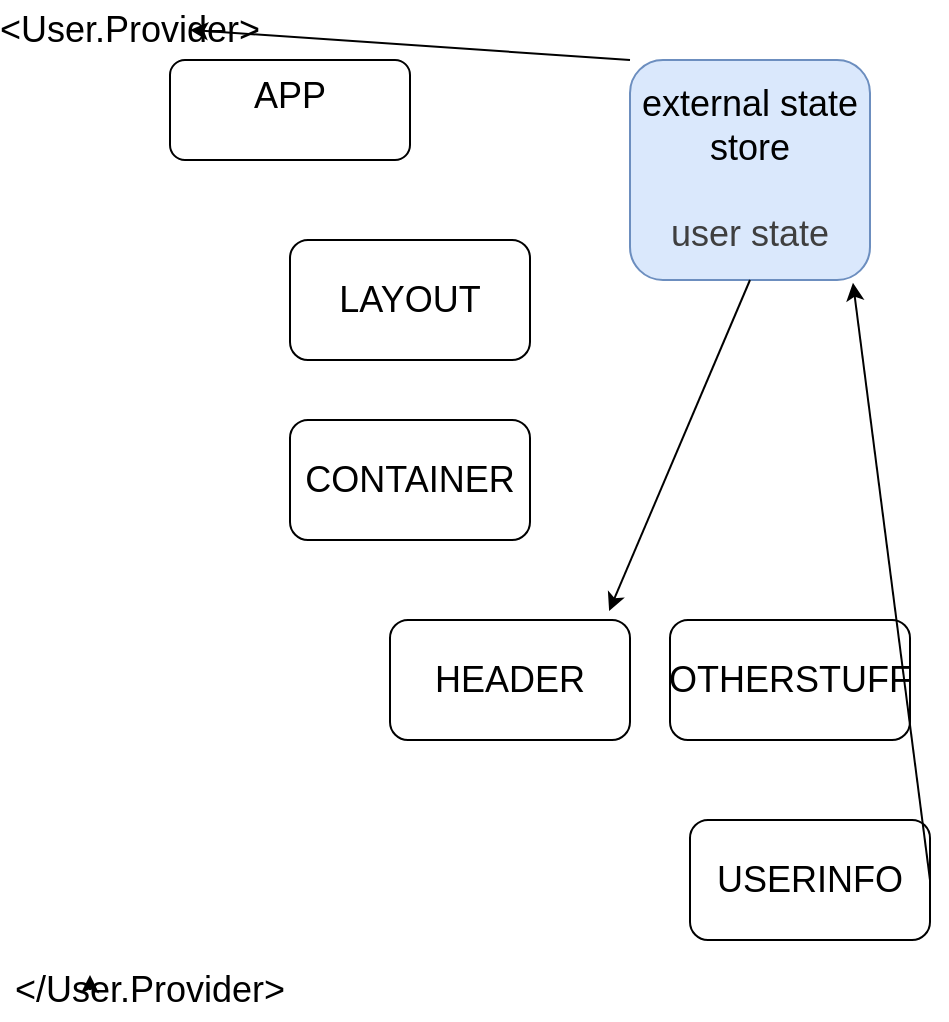 <mxfile>
    <diagram id="uZ76RgAsxSDUvNtUHSgS" name="Page-1">
        <mxGraphModel dx="542" dy="525" grid="1" gridSize="10" guides="1" tooltips="1" connect="1" arrows="1" fold="1" page="1" pageScale="1" pageWidth="827" pageHeight="1169" math="0" shadow="0">
            <root>
                <mxCell id="0"/>
                <mxCell id="1" parent="0"/>
                <mxCell id="2" value="&lt;font style=&quot;font-size: 18px;&quot;&gt;LAYOUT&lt;/font&gt;" style="rounded=1;whiteSpace=wrap;html=1;" vertex="1" parent="1">
                    <mxGeometry x="170" y="130" width="120" height="60" as="geometry"/>
                </mxCell>
                <mxCell id="3" value="&lt;font style=&quot;font-size: 18px;&quot;&gt;APP&lt;/font&gt;&lt;div&gt;&lt;br&gt;&lt;/div&gt;" style="rounded=1;whiteSpace=wrap;html=1;" vertex="1" parent="1">
                    <mxGeometry x="110" y="40" width="120" height="50" as="geometry"/>
                </mxCell>
                <mxCell id="4" value="&lt;span style=&quot;font-size: 18px;&quot;&gt;CONTAINER&lt;/span&gt;" style="rounded=1;whiteSpace=wrap;html=1;" vertex="1" parent="1">
                    <mxGeometry x="170" y="220" width="120" height="60" as="geometry"/>
                </mxCell>
                <mxCell id="5" value="&lt;font style=&quot;font-size: 18px;&quot;&gt;HEADER&lt;/font&gt;" style="rounded=1;whiteSpace=wrap;html=1;" vertex="1" parent="1">
                    <mxGeometry x="220" y="320" width="120" height="60" as="geometry"/>
                </mxCell>
                <mxCell id="6" value="&lt;font style=&quot;font-size: 18px;&quot;&gt;USERINFO&lt;/font&gt;" style="rounded=1;whiteSpace=wrap;html=1;" vertex="1" parent="1">
                    <mxGeometry x="370" y="420" width="120" height="60" as="geometry"/>
                </mxCell>
                <mxCell id="18" style="edgeStyle=none;html=1;exitX=0;exitY=0;exitDx=0;exitDy=0;entryX=1;entryY=0.5;entryDx=0;entryDy=0;" edge="1" parent="1" source="12" target="16">
                    <mxGeometry relative="1" as="geometry">
                        <mxPoint x="150" y="20" as="targetPoint"/>
                    </mxGeometry>
                </mxCell>
                <mxCell id="12" value="&lt;span style=&quot;font-size: 18px;&quot;&gt;external state store&lt;/span&gt;&lt;div&gt;&lt;span style=&quot;font-size: 18px;&quot;&gt;&lt;br&gt;&lt;/span&gt;&lt;/div&gt;&lt;div&gt;&lt;span style=&quot;color: rgb(63, 63, 63); font-size: 18px;&quot;&gt;user state&lt;/span&gt;&lt;span style=&quot;font-size: 18px;&quot;&gt;&lt;/span&gt;&lt;/div&gt;" style="rounded=1;whiteSpace=wrap;html=1;fillColor=#dae8fc;strokeColor=#6c8ebf;" vertex="1" parent="1">
                    <mxGeometry x="340" y="40" width="120" height="110" as="geometry"/>
                </mxCell>
                <mxCell id="13" value="&lt;font style=&quot;font-size: 18px;&quot;&gt;OTHERSTUFF&lt;/font&gt;" style="rounded=1;whiteSpace=wrap;html=1;" vertex="1" parent="1">
                    <mxGeometry x="360" y="320" width="120" height="60" as="geometry"/>
                </mxCell>
                <mxCell id="16" value="&lt;font style=&quot;font-size: 18px;&quot;&gt;&amp;lt;User.Provider&amp;gt;&lt;/font&gt;" style="text;strokeColor=none;align=center;fillColor=none;html=1;verticalAlign=middle;whiteSpace=wrap;rounded=0;" vertex="1" parent="1">
                    <mxGeometry x="60" y="10" width="60" height="30" as="geometry"/>
                </mxCell>
                <mxCell id="17" value="&lt;font style=&quot;font-size: 18px;&quot;&gt;&amp;lt;/User.Provider&amp;gt;&lt;/font&gt;" style="text;strokeColor=none;align=center;fillColor=none;html=1;verticalAlign=middle;whiteSpace=wrap;rounded=0;" vertex="1" parent="1">
                    <mxGeometry x="70" y="490" width="60" height="30" as="geometry"/>
                </mxCell>
                <mxCell id="20" style="edgeStyle=none;html=1;exitX=0;exitY=0.5;exitDx=0;exitDy=0;entryX=0;entryY=0.25;entryDx=0;entryDy=0;" edge="1" parent="1" source="17" target="17">
                    <mxGeometry relative="1" as="geometry"/>
                </mxCell>
                <mxCell id="22" style="edgeStyle=none;html=1;exitX=1;exitY=0.5;exitDx=0;exitDy=0;entryX=0.929;entryY=1.013;entryDx=0;entryDy=0;entryPerimeter=0;" edge="1" parent="1" source="6" target="12">
                    <mxGeometry relative="1" as="geometry"/>
                </mxCell>
                <mxCell id="23" style="edgeStyle=none;html=1;exitX=0.5;exitY=1;exitDx=0;exitDy=0;entryX=0.913;entryY=-0.076;entryDx=0;entryDy=0;entryPerimeter=0;" edge="1" parent="1" source="12" target="5">
                    <mxGeometry relative="1" as="geometry"/>
                </mxCell>
            </root>
        </mxGraphModel>
    </diagram>
</mxfile>